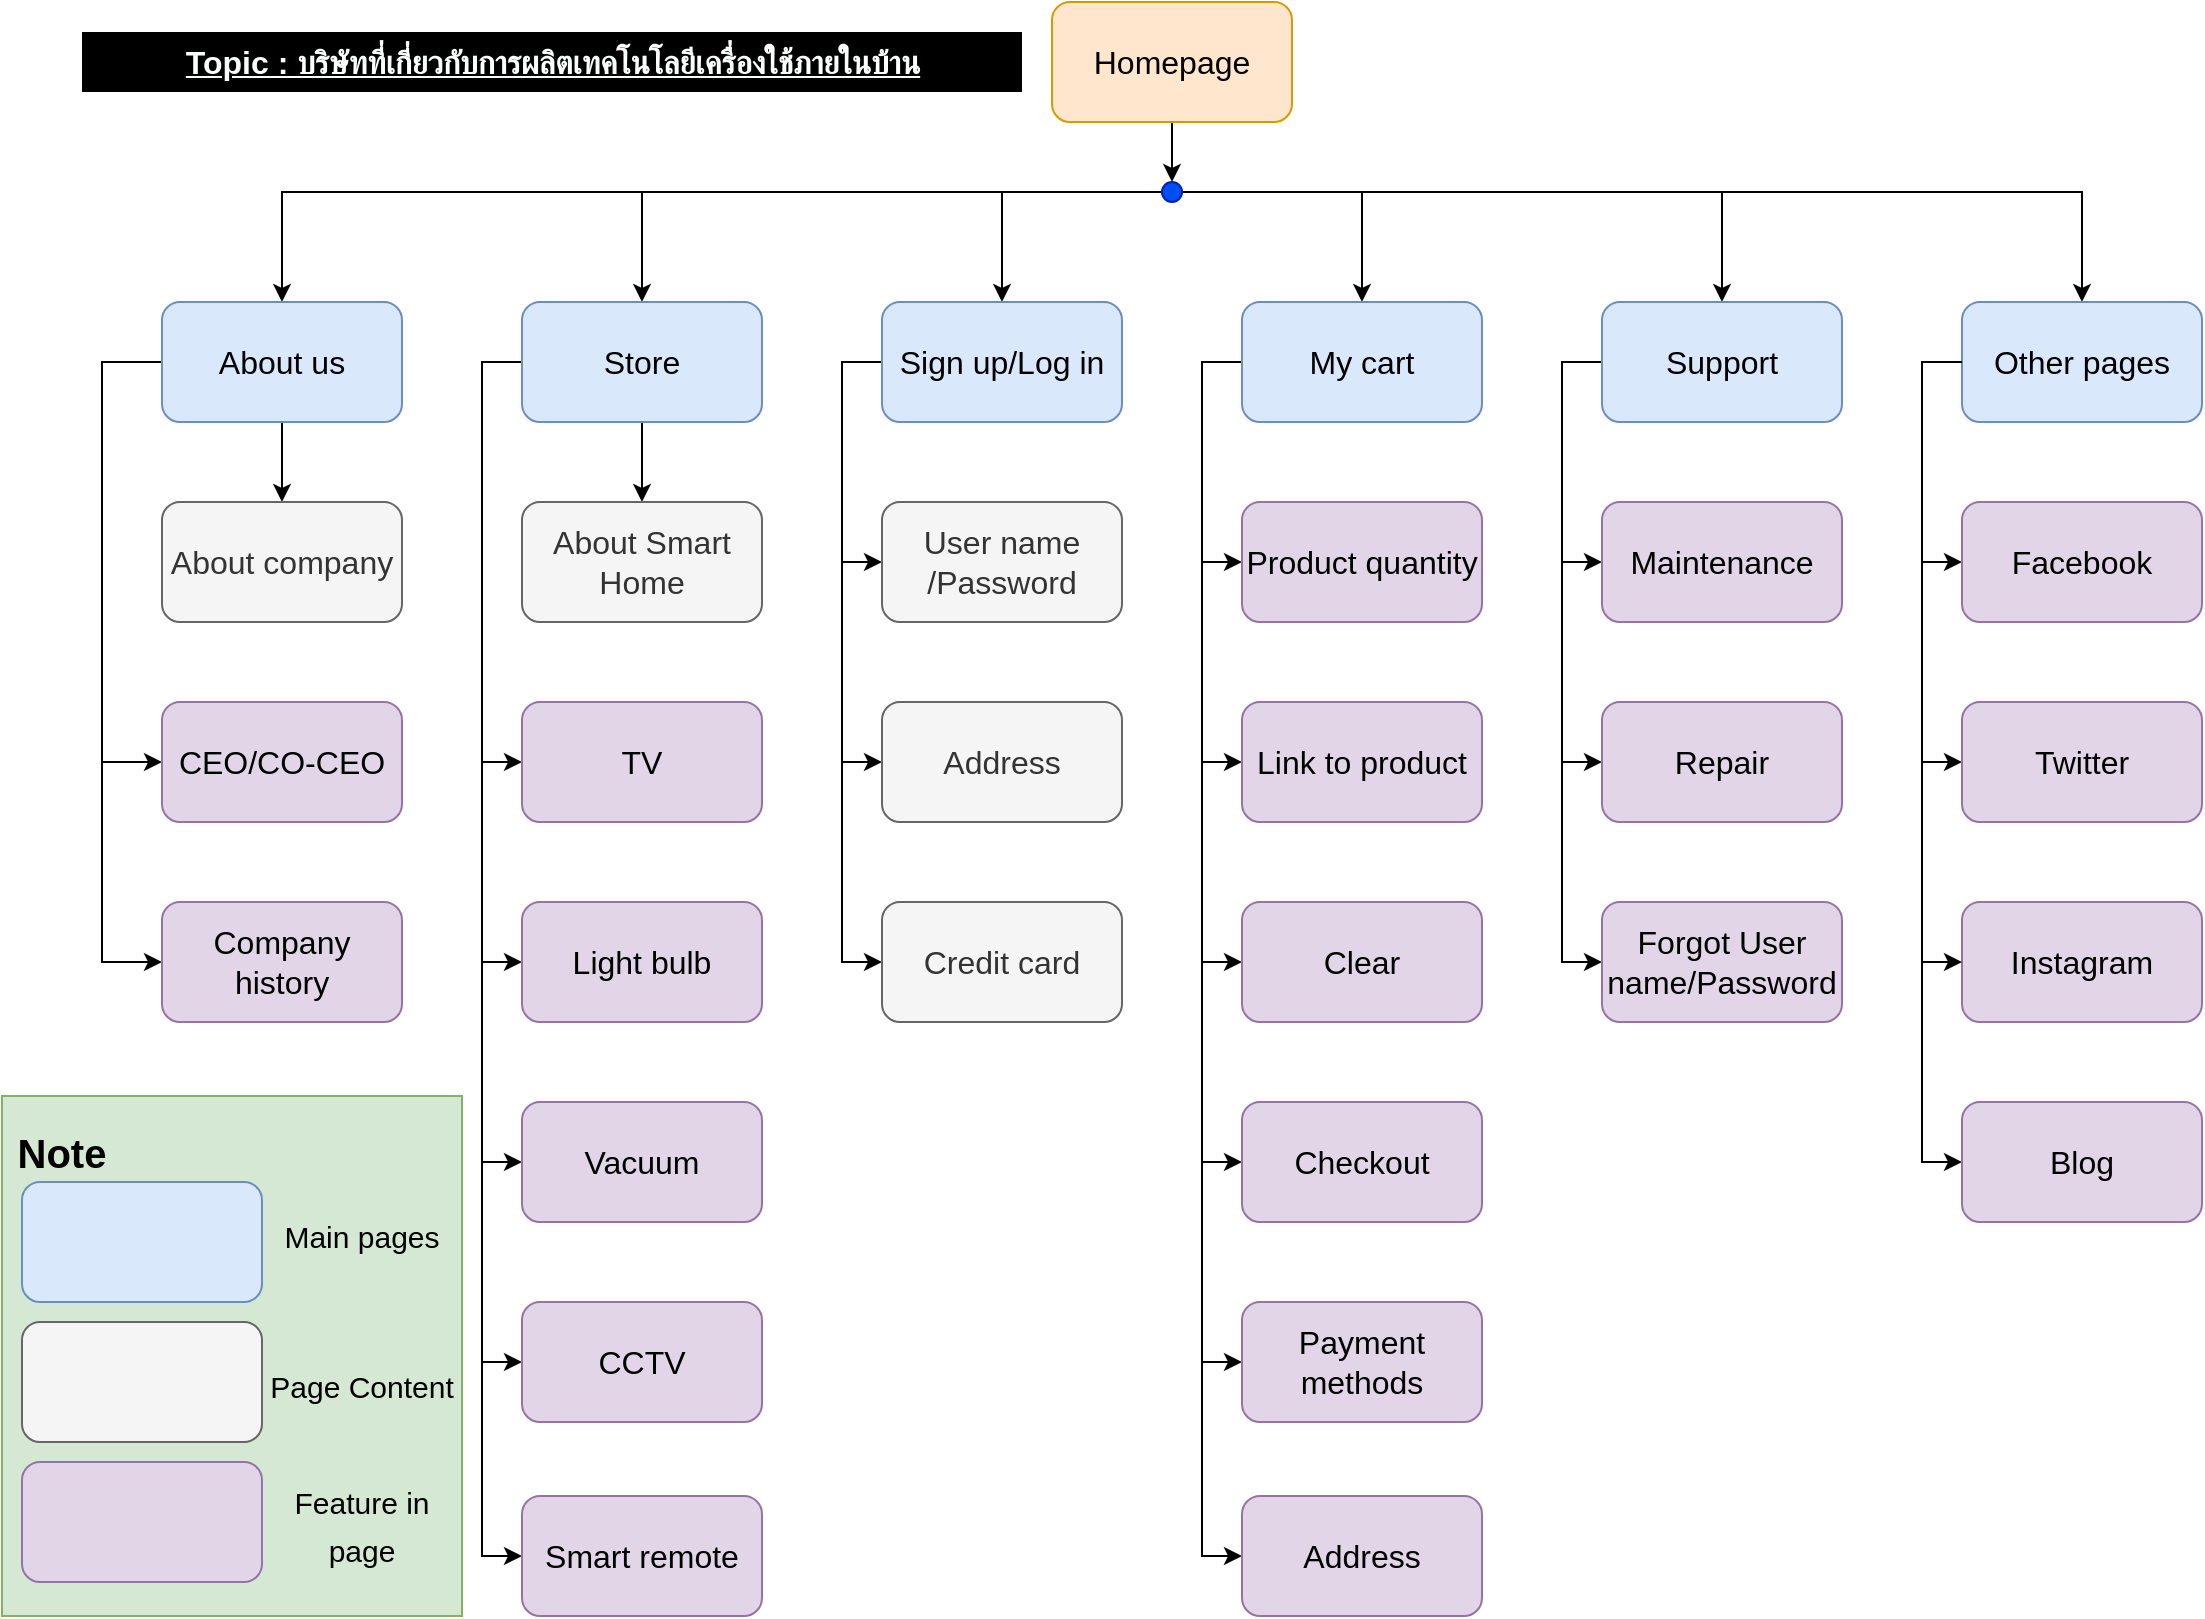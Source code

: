 <mxfile version="20.6.2" type="github">
  <diagram id="C5RBs43oDa-KdzZeNtuy" name="Page-1">
    <mxGraphModel dx="1451" dy="764" grid="1" gridSize="10" guides="1" tooltips="1" connect="1" arrows="1" fold="1" page="1" pageScale="1" pageWidth="1169" pageHeight="827" math="0" shadow="0">
      <root>
        <mxCell id="WIyWlLk6GJQsqaUBKTNV-0" />
        <mxCell id="WIyWlLk6GJQsqaUBKTNV-1" parent="WIyWlLk6GJQsqaUBKTNV-0" />
        <mxCell id="C67oyV5yBOLC5utlYlFn-12" value="" style="edgeStyle=orthogonalEdgeStyle;rounded=0;orthogonalLoop=1;jettySize=auto;html=1;fontSize=14;" edge="1" parent="WIyWlLk6GJQsqaUBKTNV-1" source="C67oyV5yBOLC5utlYlFn-13" target="C67oyV5yBOLC5utlYlFn-14">
          <mxGeometry relative="1" as="geometry" />
        </mxCell>
        <mxCell id="C67oyV5yBOLC5utlYlFn-13" value="&lt;font style=&quot;font-size: 16px;&quot;&gt;Homepage&lt;/font&gt;" style="rounded=1;whiteSpace=wrap;html=1;fillColor=#ffe6cc;strokeColor=#d79b00;" vertex="1" parent="WIyWlLk6GJQsqaUBKTNV-1">
          <mxGeometry x="525" y="20" width="120" height="60" as="geometry" />
        </mxCell>
        <mxCell id="C67oyV5yBOLC5utlYlFn-29" style="edgeStyle=orthogonalEdgeStyle;rounded=0;orthogonalLoop=1;jettySize=auto;html=1;fontSize=14;" edge="1" parent="WIyWlLk6GJQsqaUBKTNV-1" source="C67oyV5yBOLC5utlYlFn-14" target="C67oyV5yBOLC5utlYlFn-17">
          <mxGeometry relative="1" as="geometry" />
        </mxCell>
        <mxCell id="C67oyV5yBOLC5utlYlFn-30" style="edgeStyle=orthogonalEdgeStyle;rounded=0;orthogonalLoop=1;jettySize=auto;html=1;entryX=0.5;entryY=0;entryDx=0;entryDy=0;fontSize=14;" edge="1" parent="WIyWlLk6GJQsqaUBKTNV-1" source="C67oyV5yBOLC5utlYlFn-14" target="C67oyV5yBOLC5utlYlFn-16">
          <mxGeometry relative="1" as="geometry" />
        </mxCell>
        <mxCell id="C67oyV5yBOLC5utlYlFn-31" style="edgeStyle=orthogonalEdgeStyle;rounded=0;orthogonalLoop=1;jettySize=auto;html=1;entryX=0.5;entryY=0;entryDx=0;entryDy=0;fontSize=14;" edge="1" parent="WIyWlLk6GJQsqaUBKTNV-1" source="C67oyV5yBOLC5utlYlFn-14" target="C67oyV5yBOLC5utlYlFn-15">
          <mxGeometry relative="1" as="geometry" />
        </mxCell>
        <mxCell id="C67oyV5yBOLC5utlYlFn-32" style="edgeStyle=orthogonalEdgeStyle;rounded=0;orthogonalLoop=1;jettySize=auto;html=1;fontSize=14;" edge="1" parent="WIyWlLk6GJQsqaUBKTNV-1" source="C67oyV5yBOLC5utlYlFn-14" target="C67oyV5yBOLC5utlYlFn-18">
          <mxGeometry relative="1" as="geometry" />
        </mxCell>
        <mxCell id="C67oyV5yBOLC5utlYlFn-33" style="edgeStyle=orthogonalEdgeStyle;rounded=0;orthogonalLoop=1;jettySize=auto;html=1;entryX=0.5;entryY=0;entryDx=0;entryDy=0;fontSize=14;" edge="1" parent="WIyWlLk6GJQsqaUBKTNV-1" source="C67oyV5yBOLC5utlYlFn-14" target="C67oyV5yBOLC5utlYlFn-19">
          <mxGeometry relative="1" as="geometry" />
        </mxCell>
        <mxCell id="C67oyV5yBOLC5utlYlFn-34" style="edgeStyle=orthogonalEdgeStyle;rounded=0;orthogonalLoop=1;jettySize=auto;html=1;fontSize=14;" edge="1" parent="WIyWlLk6GJQsqaUBKTNV-1" source="C67oyV5yBOLC5utlYlFn-14" target="C67oyV5yBOLC5utlYlFn-20">
          <mxGeometry relative="1" as="geometry" />
        </mxCell>
        <mxCell id="C67oyV5yBOLC5utlYlFn-14" value="" style="ellipse;whiteSpace=wrap;html=1;aspect=fixed;fontSize=14;fillColor=#0050ef;fontColor=#ffffff;strokeColor=#001DBC;" vertex="1" parent="WIyWlLk6GJQsqaUBKTNV-1">
          <mxGeometry x="580" y="110" width="10" height="10" as="geometry" />
        </mxCell>
        <mxCell id="C67oyV5yBOLC5utlYlFn-36" value="" style="edgeStyle=orthogonalEdgeStyle;rounded=0;orthogonalLoop=1;jettySize=auto;html=1;fontSize=16;" edge="1" parent="WIyWlLk6GJQsqaUBKTNV-1" source="C67oyV5yBOLC5utlYlFn-15" target="C67oyV5yBOLC5utlYlFn-35">
          <mxGeometry relative="1" as="geometry" />
        </mxCell>
        <mxCell id="C67oyV5yBOLC5utlYlFn-48" style="edgeStyle=orthogonalEdgeStyle;rounded=0;orthogonalLoop=1;jettySize=auto;html=1;fontSize=16;fontColor=#FAFFFD;" edge="1" parent="WIyWlLk6GJQsqaUBKTNV-1" source="C67oyV5yBOLC5utlYlFn-15" target="C67oyV5yBOLC5utlYlFn-47">
          <mxGeometry relative="1" as="geometry">
            <Array as="points">
              <mxPoint x="50" y="200" />
              <mxPoint x="50" y="400" />
            </Array>
          </mxGeometry>
        </mxCell>
        <mxCell id="C67oyV5yBOLC5utlYlFn-50" style="edgeStyle=orthogonalEdgeStyle;rounded=0;orthogonalLoop=1;jettySize=auto;html=1;entryX=0;entryY=0.5;entryDx=0;entryDy=0;fontSize=16;fontColor=#000000;" edge="1" parent="WIyWlLk6GJQsqaUBKTNV-1" source="C67oyV5yBOLC5utlYlFn-15" target="C67oyV5yBOLC5utlYlFn-49">
          <mxGeometry relative="1" as="geometry">
            <Array as="points">
              <mxPoint x="50" y="200" />
              <mxPoint x="50" y="500" />
            </Array>
          </mxGeometry>
        </mxCell>
        <mxCell id="C67oyV5yBOLC5utlYlFn-15" value="&lt;font style=&quot;font-size: 16px;&quot;&gt;About us&lt;/font&gt;" style="rounded=1;whiteSpace=wrap;html=1;fontSize=14;fillColor=#dae8fc;strokeColor=#6c8ebf;" vertex="1" parent="WIyWlLk6GJQsqaUBKTNV-1">
          <mxGeometry x="80" y="170" width="120" height="60" as="geometry" />
        </mxCell>
        <mxCell id="C67oyV5yBOLC5utlYlFn-38" value="" style="edgeStyle=orthogonalEdgeStyle;rounded=0;orthogonalLoop=1;jettySize=auto;html=1;fontSize=16;" edge="1" parent="WIyWlLk6GJQsqaUBKTNV-1" source="C67oyV5yBOLC5utlYlFn-16" target="C67oyV5yBOLC5utlYlFn-37">
          <mxGeometry relative="1" as="geometry" />
        </mxCell>
        <mxCell id="C67oyV5yBOLC5utlYlFn-52" style="edgeStyle=orthogonalEdgeStyle;rounded=0;orthogonalLoop=1;jettySize=auto;html=1;entryX=0;entryY=0.5;entryDx=0;entryDy=0;fontSize=16;fontColor=#000000;" edge="1" parent="WIyWlLk6GJQsqaUBKTNV-1" source="C67oyV5yBOLC5utlYlFn-16" target="C67oyV5yBOLC5utlYlFn-51">
          <mxGeometry relative="1" as="geometry">
            <Array as="points">
              <mxPoint x="240" y="200" />
              <mxPoint x="240" y="400" />
            </Array>
          </mxGeometry>
        </mxCell>
        <mxCell id="C67oyV5yBOLC5utlYlFn-78" style="edgeStyle=orthogonalEdgeStyle;rounded=0;orthogonalLoop=1;jettySize=auto;html=1;entryX=0;entryY=0.5;entryDx=0;entryDy=0;fontSize=16;fontColor=#000000;" edge="1" parent="WIyWlLk6GJQsqaUBKTNV-1" source="C67oyV5yBOLC5utlYlFn-16" target="C67oyV5yBOLC5utlYlFn-54">
          <mxGeometry relative="1" as="geometry">
            <Array as="points">
              <mxPoint x="240" y="200" />
              <mxPoint x="240" y="500" />
            </Array>
          </mxGeometry>
        </mxCell>
        <mxCell id="C67oyV5yBOLC5utlYlFn-79" style="edgeStyle=orthogonalEdgeStyle;rounded=0;orthogonalLoop=1;jettySize=auto;html=1;entryX=0;entryY=0.5;entryDx=0;entryDy=0;fontSize=16;fontColor=#000000;" edge="1" parent="WIyWlLk6GJQsqaUBKTNV-1" source="C67oyV5yBOLC5utlYlFn-16" target="C67oyV5yBOLC5utlYlFn-56">
          <mxGeometry relative="1" as="geometry">
            <Array as="points">
              <mxPoint x="240" y="200" />
              <mxPoint x="240" y="600" />
            </Array>
          </mxGeometry>
        </mxCell>
        <mxCell id="C67oyV5yBOLC5utlYlFn-80" style="edgeStyle=orthogonalEdgeStyle;rounded=0;orthogonalLoop=1;jettySize=auto;html=1;entryX=0;entryY=0.5;entryDx=0;entryDy=0;fontSize=16;fontColor=#000000;" edge="1" parent="WIyWlLk6GJQsqaUBKTNV-1" source="C67oyV5yBOLC5utlYlFn-16" target="C67oyV5yBOLC5utlYlFn-55">
          <mxGeometry relative="1" as="geometry">
            <Array as="points">
              <mxPoint x="240" y="200" />
              <mxPoint x="240" y="700" />
            </Array>
          </mxGeometry>
        </mxCell>
        <mxCell id="C67oyV5yBOLC5utlYlFn-83" style="edgeStyle=orthogonalEdgeStyle;rounded=0;orthogonalLoop=1;jettySize=auto;html=1;entryX=0;entryY=0.5;entryDx=0;entryDy=0;fontSize=16;fontColor=#000000;" edge="1" parent="WIyWlLk6GJQsqaUBKTNV-1" source="C67oyV5yBOLC5utlYlFn-16" target="C67oyV5yBOLC5utlYlFn-59">
          <mxGeometry relative="1" as="geometry">
            <Array as="points">
              <mxPoint x="240" y="200" />
              <mxPoint x="240" y="797" />
            </Array>
          </mxGeometry>
        </mxCell>
        <mxCell id="C67oyV5yBOLC5utlYlFn-16" value="&lt;font style=&quot;font-size: 16px;&quot;&gt;Store&lt;/font&gt;" style="rounded=1;whiteSpace=wrap;html=1;fontSize=14;fillColor=#dae8fc;strokeColor=#6c8ebf;" vertex="1" parent="WIyWlLk6GJQsqaUBKTNV-1">
          <mxGeometry x="260" y="170" width="120" height="60" as="geometry" />
        </mxCell>
        <mxCell id="C67oyV5yBOLC5utlYlFn-41" style="edgeStyle=orthogonalEdgeStyle;rounded=0;orthogonalLoop=1;jettySize=auto;html=1;entryX=0;entryY=0.5;entryDx=0;entryDy=0;fontSize=16;" edge="1" parent="WIyWlLk6GJQsqaUBKTNV-1" source="C67oyV5yBOLC5utlYlFn-17" target="C67oyV5yBOLC5utlYlFn-39">
          <mxGeometry relative="1" as="geometry">
            <Array as="points">
              <mxPoint x="420" y="200" />
              <mxPoint x="420" y="300" />
            </Array>
          </mxGeometry>
        </mxCell>
        <mxCell id="C67oyV5yBOLC5utlYlFn-43" style="edgeStyle=orthogonalEdgeStyle;rounded=0;orthogonalLoop=1;jettySize=auto;html=1;entryX=0;entryY=0.5;entryDx=0;entryDy=0;fontSize=16;" edge="1" parent="WIyWlLk6GJQsqaUBKTNV-1" source="C67oyV5yBOLC5utlYlFn-17" target="C67oyV5yBOLC5utlYlFn-42">
          <mxGeometry relative="1" as="geometry">
            <Array as="points">
              <mxPoint x="420" y="200" />
              <mxPoint x="420" y="400" />
            </Array>
          </mxGeometry>
        </mxCell>
        <mxCell id="C67oyV5yBOLC5utlYlFn-45" style="edgeStyle=orthogonalEdgeStyle;rounded=0;orthogonalLoop=1;jettySize=auto;html=1;entryX=0;entryY=0.5;entryDx=0;entryDy=0;fontSize=16;" edge="1" parent="WIyWlLk6GJQsqaUBKTNV-1" source="C67oyV5yBOLC5utlYlFn-17" target="C67oyV5yBOLC5utlYlFn-44">
          <mxGeometry relative="1" as="geometry">
            <Array as="points">
              <mxPoint x="420" y="200" />
              <mxPoint x="420" y="500" />
            </Array>
          </mxGeometry>
        </mxCell>
        <mxCell id="C67oyV5yBOLC5utlYlFn-17" value="&lt;font style=&quot;font-size: 16px;&quot;&gt;Sign up/Log in&lt;/font&gt;" style="rounded=1;whiteSpace=wrap;html=1;fontSize=14;fillColor=#dae8fc;strokeColor=#6c8ebf;" vertex="1" parent="WIyWlLk6GJQsqaUBKTNV-1">
          <mxGeometry x="440" y="170" width="120" height="60" as="geometry" />
        </mxCell>
        <mxCell id="C67oyV5yBOLC5utlYlFn-67" style="edgeStyle=orthogonalEdgeStyle;rounded=0;orthogonalLoop=1;jettySize=auto;html=1;entryX=0;entryY=0.5;entryDx=0;entryDy=0;fontSize=16;fontColor=#000000;" edge="1" parent="WIyWlLk6GJQsqaUBKTNV-1" source="C67oyV5yBOLC5utlYlFn-18" target="C67oyV5yBOLC5utlYlFn-66">
          <mxGeometry relative="1" as="geometry">
            <Array as="points">
              <mxPoint x="600" y="200" />
              <mxPoint x="600" y="300" />
            </Array>
          </mxGeometry>
        </mxCell>
        <mxCell id="C67oyV5yBOLC5utlYlFn-73" style="edgeStyle=orthogonalEdgeStyle;rounded=0;orthogonalLoop=1;jettySize=auto;html=1;entryX=0;entryY=0.5;entryDx=0;entryDy=0;fontSize=16;fontColor=#000000;" edge="1" parent="WIyWlLk6GJQsqaUBKTNV-1" source="C67oyV5yBOLC5utlYlFn-18" target="C67oyV5yBOLC5utlYlFn-68">
          <mxGeometry relative="1" as="geometry">
            <Array as="points">
              <mxPoint x="600" y="200" />
              <mxPoint x="600" y="400" />
            </Array>
          </mxGeometry>
        </mxCell>
        <mxCell id="C67oyV5yBOLC5utlYlFn-74" style="edgeStyle=orthogonalEdgeStyle;rounded=0;orthogonalLoop=1;jettySize=auto;html=1;entryX=0;entryY=0.5;entryDx=0;entryDy=0;fontSize=16;fontColor=#000000;" edge="1" parent="WIyWlLk6GJQsqaUBKTNV-1" source="C67oyV5yBOLC5utlYlFn-18" target="C67oyV5yBOLC5utlYlFn-69">
          <mxGeometry relative="1" as="geometry">
            <Array as="points">
              <mxPoint x="600" y="200" />
              <mxPoint x="600" y="500" />
            </Array>
          </mxGeometry>
        </mxCell>
        <mxCell id="C67oyV5yBOLC5utlYlFn-75" style="edgeStyle=orthogonalEdgeStyle;rounded=0;orthogonalLoop=1;jettySize=auto;html=1;entryX=0;entryY=0.5;entryDx=0;entryDy=0;fontSize=16;fontColor=#000000;" edge="1" parent="WIyWlLk6GJQsqaUBKTNV-1" source="C67oyV5yBOLC5utlYlFn-18" target="C67oyV5yBOLC5utlYlFn-70">
          <mxGeometry relative="1" as="geometry">
            <Array as="points">
              <mxPoint x="600" y="200" />
              <mxPoint x="600" y="600" />
            </Array>
          </mxGeometry>
        </mxCell>
        <mxCell id="C67oyV5yBOLC5utlYlFn-76" style="edgeStyle=orthogonalEdgeStyle;rounded=0;orthogonalLoop=1;jettySize=auto;html=1;entryX=0;entryY=0.5;entryDx=0;entryDy=0;fontSize=16;fontColor=#000000;" edge="1" parent="WIyWlLk6GJQsqaUBKTNV-1" source="C67oyV5yBOLC5utlYlFn-18" target="C67oyV5yBOLC5utlYlFn-71">
          <mxGeometry relative="1" as="geometry">
            <Array as="points">
              <mxPoint x="600" y="200" />
              <mxPoint x="600" y="700" />
            </Array>
          </mxGeometry>
        </mxCell>
        <mxCell id="C67oyV5yBOLC5utlYlFn-77" style="edgeStyle=orthogonalEdgeStyle;rounded=0;orthogonalLoop=1;jettySize=auto;html=1;entryX=0;entryY=0.5;entryDx=0;entryDy=0;fontSize=16;fontColor=#000000;" edge="1" parent="WIyWlLk6GJQsqaUBKTNV-1" source="C67oyV5yBOLC5utlYlFn-18" target="C67oyV5yBOLC5utlYlFn-72">
          <mxGeometry relative="1" as="geometry">
            <Array as="points">
              <mxPoint x="600" y="200" />
              <mxPoint x="600" y="797" />
            </Array>
          </mxGeometry>
        </mxCell>
        <mxCell id="C67oyV5yBOLC5utlYlFn-18" value="&lt;font style=&quot;font-size: 16px;&quot;&gt;My cart&lt;/font&gt;" style="rounded=1;whiteSpace=wrap;html=1;fontSize=14;fillColor=#dae8fc;strokeColor=#6c8ebf;" vertex="1" parent="WIyWlLk6GJQsqaUBKTNV-1">
          <mxGeometry x="620" y="170" width="120" height="60" as="geometry" />
        </mxCell>
        <mxCell id="C67oyV5yBOLC5utlYlFn-87" style="edgeStyle=orthogonalEdgeStyle;rounded=0;orthogonalLoop=1;jettySize=auto;html=1;entryX=0;entryY=0.5;entryDx=0;entryDy=0;fontSize=16;fontColor=#000000;" edge="1" parent="WIyWlLk6GJQsqaUBKTNV-1" source="C67oyV5yBOLC5utlYlFn-19" target="C67oyV5yBOLC5utlYlFn-84">
          <mxGeometry relative="1" as="geometry">
            <Array as="points">
              <mxPoint x="780" y="200" />
              <mxPoint x="780" y="300" />
            </Array>
          </mxGeometry>
        </mxCell>
        <mxCell id="C67oyV5yBOLC5utlYlFn-88" style="edgeStyle=orthogonalEdgeStyle;rounded=0;orthogonalLoop=1;jettySize=auto;html=1;entryX=0;entryY=0.5;entryDx=0;entryDy=0;fontSize=16;fontColor=#000000;" edge="1" parent="WIyWlLk6GJQsqaUBKTNV-1" source="C67oyV5yBOLC5utlYlFn-19" target="C67oyV5yBOLC5utlYlFn-85">
          <mxGeometry relative="1" as="geometry">
            <Array as="points">
              <mxPoint x="780" y="200" />
              <mxPoint x="780" y="400" />
            </Array>
          </mxGeometry>
        </mxCell>
        <mxCell id="C67oyV5yBOLC5utlYlFn-89" style="edgeStyle=orthogonalEdgeStyle;rounded=0;orthogonalLoop=1;jettySize=auto;html=1;entryX=0;entryY=0.5;entryDx=0;entryDy=0;fontSize=16;fontColor=#000000;" edge="1" parent="WIyWlLk6GJQsqaUBKTNV-1" source="C67oyV5yBOLC5utlYlFn-19" target="C67oyV5yBOLC5utlYlFn-86">
          <mxGeometry relative="1" as="geometry">
            <Array as="points">
              <mxPoint x="780" y="200" />
              <mxPoint x="780" y="500" />
            </Array>
          </mxGeometry>
        </mxCell>
        <mxCell id="C67oyV5yBOLC5utlYlFn-19" value="&lt;font style=&quot;font-size: 16px;&quot;&gt;Support&lt;/font&gt;" style="rounded=1;whiteSpace=wrap;html=1;fontSize=14;fillColor=#dae8fc;strokeColor=#6c8ebf;" vertex="1" parent="WIyWlLk6GJQsqaUBKTNV-1">
          <mxGeometry x="800" y="170" width="120" height="60" as="geometry" />
        </mxCell>
        <mxCell id="C67oyV5yBOLC5utlYlFn-99" style="edgeStyle=orthogonalEdgeStyle;rounded=0;orthogonalLoop=1;jettySize=auto;html=1;entryX=0;entryY=0.5;entryDx=0;entryDy=0;fontSize=16;fontColor=#000000;" edge="1" parent="WIyWlLk6GJQsqaUBKTNV-1" source="C67oyV5yBOLC5utlYlFn-20" target="C67oyV5yBOLC5utlYlFn-91">
          <mxGeometry relative="1" as="geometry">
            <Array as="points">
              <mxPoint x="960" y="200" />
              <mxPoint x="960" y="400" />
            </Array>
          </mxGeometry>
        </mxCell>
        <mxCell id="C67oyV5yBOLC5utlYlFn-100" style="edgeStyle=orthogonalEdgeStyle;rounded=0;orthogonalLoop=1;jettySize=auto;html=1;entryX=0;entryY=0.5;entryDx=0;entryDy=0;fontSize=16;fontColor=#000000;" edge="1" parent="WIyWlLk6GJQsqaUBKTNV-1" source="C67oyV5yBOLC5utlYlFn-20" target="C67oyV5yBOLC5utlYlFn-90">
          <mxGeometry relative="1" as="geometry">
            <Array as="points">
              <mxPoint x="960" y="200" />
              <mxPoint x="960" y="300" />
            </Array>
          </mxGeometry>
        </mxCell>
        <mxCell id="C67oyV5yBOLC5utlYlFn-101" style="edgeStyle=orthogonalEdgeStyle;rounded=0;orthogonalLoop=1;jettySize=auto;html=1;entryX=0;entryY=0.5;entryDx=0;entryDy=0;fontSize=16;fontColor=#000000;" edge="1" parent="WIyWlLk6GJQsqaUBKTNV-1" source="C67oyV5yBOLC5utlYlFn-20" target="C67oyV5yBOLC5utlYlFn-93">
          <mxGeometry relative="1" as="geometry">
            <Array as="points">
              <mxPoint x="960" y="200" />
              <mxPoint x="960" y="600" />
            </Array>
          </mxGeometry>
        </mxCell>
        <mxCell id="C67oyV5yBOLC5utlYlFn-20" value="&lt;font style=&quot;font-size: 16px;&quot;&gt;Other pages&lt;/font&gt;" style="rounded=1;whiteSpace=wrap;html=1;fontSize=14;fillColor=#dae8fc;strokeColor=#6c8ebf;" vertex="1" parent="WIyWlLk6GJQsqaUBKTNV-1">
          <mxGeometry x="980" y="170" width="120" height="60" as="geometry" />
        </mxCell>
        <mxCell id="C67oyV5yBOLC5utlYlFn-35" value="&lt;div style=&quot;text-align: left;&quot;&gt;&lt;font size=&quot;3&quot;&gt;About company&lt;/font&gt;&lt;/div&gt;" style="whiteSpace=wrap;html=1;fontSize=14;fillColor=#f5f5f5;strokeColor=#666666;rounded=1;fontColor=#333333;" vertex="1" parent="WIyWlLk6GJQsqaUBKTNV-1">
          <mxGeometry x="80" y="270" width="120" height="60" as="geometry" />
        </mxCell>
        <mxCell id="C67oyV5yBOLC5utlYlFn-37" value="&lt;font size=&quot;3&quot;&gt;About Smart Home&lt;/font&gt;" style="whiteSpace=wrap;html=1;fontSize=14;fillColor=#f5f5f5;strokeColor=#666666;rounded=1;fontColor=#333333;" vertex="1" parent="WIyWlLk6GJQsqaUBKTNV-1">
          <mxGeometry x="260" y="270" width="120" height="60" as="geometry" />
        </mxCell>
        <mxCell id="C67oyV5yBOLC5utlYlFn-39" value="&lt;font size=&quot;3&quot;&gt;User name&lt;br&gt;/Password&lt;br&gt;&lt;/font&gt;" style="whiteSpace=wrap;html=1;fontSize=14;fillColor=#f5f5f5;strokeColor=#666666;rounded=1;fontColor=#333333;" vertex="1" parent="WIyWlLk6GJQsqaUBKTNV-1">
          <mxGeometry x="440" y="270" width="120" height="60" as="geometry" />
        </mxCell>
        <mxCell id="C67oyV5yBOLC5utlYlFn-42" value="&lt;font size=&quot;3&quot;&gt;Address&lt;br&gt;&lt;/font&gt;" style="whiteSpace=wrap;html=1;fontSize=14;fillColor=#f5f5f5;strokeColor=#666666;rounded=1;fontColor=#333333;" vertex="1" parent="WIyWlLk6GJQsqaUBKTNV-1">
          <mxGeometry x="440" y="370" width="120" height="60" as="geometry" />
        </mxCell>
        <mxCell id="C67oyV5yBOLC5utlYlFn-44" value="&lt;font size=&quot;3&quot;&gt;Credit card&lt;br&gt;&lt;/font&gt;" style="whiteSpace=wrap;html=1;fontSize=14;fillColor=#f5f5f5;strokeColor=#666666;rounded=1;fontColor=#333333;" vertex="1" parent="WIyWlLk6GJQsqaUBKTNV-1">
          <mxGeometry x="440" y="470" width="120" height="60" as="geometry" />
        </mxCell>
        <mxCell id="C67oyV5yBOLC5utlYlFn-46" value="&lt;b&gt;&lt;u&gt;Topic : บริษัทที่เกี่ยวกับการผลิตเทคโนโลยีเครื่องใช้ภายในบ้าน&lt;/u&gt;&lt;/b&gt;" style="text;html=1;align=center;verticalAlign=middle;resizable=0;points=[];autosize=1;strokeColor=none;fillColor=#000000;fontSize=16;fontColor=#FAFFFD;" vertex="1" parent="WIyWlLk6GJQsqaUBKTNV-1">
          <mxGeometry x="40" y="35" width="470" height="30" as="geometry" />
        </mxCell>
        <mxCell id="C67oyV5yBOLC5utlYlFn-47" value="&lt;font color=&quot;#000000&quot;&gt;&lt;span style=&quot;font-size: 16px;&quot;&gt;CEO/CO-CEO&lt;/span&gt;&lt;/font&gt;" style="rounded=1;whiteSpace=wrap;html=1;fontSize=14;fillColor=#e1d5e7;strokeColor=#9673a6;" vertex="1" parent="WIyWlLk6GJQsqaUBKTNV-1">
          <mxGeometry x="80" y="370" width="120" height="60" as="geometry" />
        </mxCell>
        <mxCell id="C67oyV5yBOLC5utlYlFn-49" value="&lt;font style=&quot;font-size: 16px;&quot;&gt;Company history&lt;/font&gt;" style="rounded=1;whiteSpace=wrap;html=1;fontSize=14;fillColor=#e1d5e7;strokeColor=#9673a6;" vertex="1" parent="WIyWlLk6GJQsqaUBKTNV-1">
          <mxGeometry x="80" y="470" width="120" height="60" as="geometry" />
        </mxCell>
        <mxCell id="C67oyV5yBOLC5utlYlFn-51" value="&lt;font style=&quot;font-size: 16px;&quot;&gt;TV&lt;/font&gt;" style="rounded=1;whiteSpace=wrap;html=1;fontSize=14;fillColor=#e1d5e7;strokeColor=#9673a6;" vertex="1" parent="WIyWlLk6GJQsqaUBKTNV-1">
          <mxGeometry x="260" y="370" width="120" height="60" as="geometry" />
        </mxCell>
        <mxCell id="C67oyV5yBOLC5utlYlFn-54" value="&lt;font style=&quot;font-size: 16px;&quot;&gt;Light bulb&lt;/font&gt;" style="rounded=1;whiteSpace=wrap;html=1;fontSize=14;fillColor=#e1d5e7;strokeColor=#9673a6;" vertex="1" parent="WIyWlLk6GJQsqaUBKTNV-1">
          <mxGeometry x="260" y="470" width="120" height="60" as="geometry" />
        </mxCell>
        <mxCell id="C67oyV5yBOLC5utlYlFn-55" value="&lt;font style=&quot;font-size: 16px;&quot;&gt;CCTV&lt;/font&gt;" style="rounded=1;whiteSpace=wrap;html=1;fontSize=14;fillColor=#e1d5e7;strokeColor=#9673a6;" vertex="1" parent="WIyWlLk6GJQsqaUBKTNV-1">
          <mxGeometry x="260" y="670" width="120" height="60" as="geometry" />
        </mxCell>
        <mxCell id="C67oyV5yBOLC5utlYlFn-56" value="&lt;font style=&quot;font-size: 16px;&quot;&gt;Vacuum&lt;/font&gt;" style="rounded=1;whiteSpace=wrap;html=1;fontSize=14;fillColor=#e1d5e7;strokeColor=#9673a6;" vertex="1" parent="WIyWlLk6GJQsqaUBKTNV-1">
          <mxGeometry x="260" y="570" width="120" height="60" as="geometry" />
        </mxCell>
        <mxCell id="C67oyV5yBOLC5utlYlFn-59" value="&lt;font style=&quot;font-size: 16px;&quot;&gt;Smart remote&lt;/font&gt;" style="rounded=1;whiteSpace=wrap;html=1;fontSize=14;fillColor=#e1d5e7;strokeColor=#9673a6;" vertex="1" parent="WIyWlLk6GJQsqaUBKTNV-1">
          <mxGeometry x="260" y="767" width="120" height="60" as="geometry" />
        </mxCell>
        <mxCell id="C67oyV5yBOLC5utlYlFn-66" value="&lt;font style=&quot;font-size: 16px;&quot;&gt;Product quantity&lt;/font&gt;" style="rounded=1;whiteSpace=wrap;html=1;fontSize=14;fillColor=#e1d5e7;strokeColor=#9673a6;" vertex="1" parent="WIyWlLk6GJQsqaUBKTNV-1">
          <mxGeometry x="620" y="270" width="120" height="60" as="geometry" />
        </mxCell>
        <mxCell id="C67oyV5yBOLC5utlYlFn-68" value="&lt;font style=&quot;font-size: 16px;&quot;&gt;Link to product&lt;/font&gt;" style="rounded=1;whiteSpace=wrap;html=1;fontSize=14;fillColor=#e1d5e7;strokeColor=#9673a6;" vertex="1" parent="WIyWlLk6GJQsqaUBKTNV-1">
          <mxGeometry x="620" y="370" width="120" height="60" as="geometry" />
        </mxCell>
        <mxCell id="C67oyV5yBOLC5utlYlFn-69" value="&lt;font style=&quot;font-size: 16px;&quot;&gt;Clear&lt;/font&gt;" style="rounded=1;whiteSpace=wrap;html=1;fontSize=14;fillColor=#e1d5e7;strokeColor=#9673a6;" vertex="1" parent="WIyWlLk6GJQsqaUBKTNV-1">
          <mxGeometry x="620" y="470" width="120" height="60" as="geometry" />
        </mxCell>
        <mxCell id="C67oyV5yBOLC5utlYlFn-70" value="&lt;font style=&quot;font-size: 16px;&quot;&gt;Checkout&lt;/font&gt;" style="rounded=1;whiteSpace=wrap;html=1;fontSize=14;fillColor=#e1d5e7;strokeColor=#9673a6;" vertex="1" parent="WIyWlLk6GJQsqaUBKTNV-1">
          <mxGeometry x="620" y="570" width="120" height="60" as="geometry" />
        </mxCell>
        <mxCell id="C67oyV5yBOLC5utlYlFn-71" value="&lt;span style=&quot;font-size: 16px;&quot;&gt;Payment methods&lt;/span&gt;" style="rounded=1;whiteSpace=wrap;html=1;fontSize=14;fillColor=#e1d5e7;strokeColor=#9673a6;" vertex="1" parent="WIyWlLk6GJQsqaUBKTNV-1">
          <mxGeometry x="620" y="670" width="120" height="60" as="geometry" />
        </mxCell>
        <mxCell id="C67oyV5yBOLC5utlYlFn-72" value="&lt;font style=&quot;font-size: 16px;&quot;&gt;Address&lt;/font&gt;" style="rounded=1;whiteSpace=wrap;html=1;fontSize=14;fillColor=#e1d5e7;strokeColor=#9673a6;" vertex="1" parent="WIyWlLk6GJQsqaUBKTNV-1">
          <mxGeometry x="620" y="767" width="120" height="60" as="geometry" />
        </mxCell>
        <mxCell id="C67oyV5yBOLC5utlYlFn-84" value="&lt;font style=&quot;font-size: 16px;&quot;&gt;Maintenance&lt;/font&gt;" style="rounded=1;whiteSpace=wrap;html=1;fontSize=14;fillColor=#e1d5e7;strokeColor=#9673a6;" vertex="1" parent="WIyWlLk6GJQsqaUBKTNV-1">
          <mxGeometry x="800" y="270" width="120" height="60" as="geometry" />
        </mxCell>
        <mxCell id="C67oyV5yBOLC5utlYlFn-85" value="&lt;font style=&quot;font-size: 16px;&quot;&gt;Repair&lt;/font&gt;" style="rounded=1;whiteSpace=wrap;html=1;fontSize=14;fillColor=#e1d5e7;strokeColor=#9673a6;" vertex="1" parent="WIyWlLk6GJQsqaUBKTNV-1">
          <mxGeometry x="800" y="370" width="120" height="60" as="geometry" />
        </mxCell>
        <mxCell id="C67oyV5yBOLC5utlYlFn-86" value="&lt;font style=&quot;font-size: 16px;&quot;&gt;Forgot User name/Password&lt;/font&gt;" style="rounded=1;whiteSpace=wrap;html=1;fontSize=14;fillColor=#e1d5e7;strokeColor=#9673a6;" vertex="1" parent="WIyWlLk6GJQsqaUBKTNV-1">
          <mxGeometry x="800" y="470" width="120" height="60" as="geometry" />
        </mxCell>
        <mxCell id="C67oyV5yBOLC5utlYlFn-90" value="&lt;font style=&quot;font-size: 16px;&quot;&gt;Facebook&lt;/font&gt;" style="rounded=1;whiteSpace=wrap;html=1;fontSize=14;fillColor=#e1d5e7;strokeColor=#9673a6;" vertex="1" parent="WIyWlLk6GJQsqaUBKTNV-1">
          <mxGeometry x="980" y="270" width="120" height="60" as="geometry" />
        </mxCell>
        <mxCell id="C67oyV5yBOLC5utlYlFn-91" value="&lt;font style=&quot;font-size: 16px;&quot;&gt;Twitter&lt;/font&gt;" style="rounded=1;whiteSpace=wrap;html=1;fontSize=14;fillColor=#e1d5e7;strokeColor=#9673a6;" vertex="1" parent="WIyWlLk6GJQsqaUBKTNV-1">
          <mxGeometry x="980" y="370" width="120" height="60" as="geometry" />
        </mxCell>
        <mxCell id="C67oyV5yBOLC5utlYlFn-92" value="&lt;font style=&quot;font-size: 16px;&quot;&gt;Instagram&lt;/font&gt;" style="rounded=1;whiteSpace=wrap;html=1;fontSize=14;fillColor=#e1d5e7;strokeColor=#9673a6;" vertex="1" parent="WIyWlLk6GJQsqaUBKTNV-1">
          <mxGeometry x="980" y="470" width="120" height="60" as="geometry" />
        </mxCell>
        <mxCell id="C67oyV5yBOLC5utlYlFn-93" value="&lt;font style=&quot;font-size: 16px;&quot;&gt;Blog&lt;/font&gt;" style="rounded=1;whiteSpace=wrap;html=1;fontSize=14;fillColor=#e1d5e7;strokeColor=#9673a6;" vertex="1" parent="WIyWlLk6GJQsqaUBKTNV-1">
          <mxGeometry x="980" y="570" width="120" height="60" as="geometry" />
        </mxCell>
        <mxCell id="C67oyV5yBOLC5utlYlFn-95" style="edgeStyle=orthogonalEdgeStyle;rounded=0;orthogonalLoop=1;jettySize=auto;html=1;entryX=0;entryY=0.5;entryDx=0;entryDy=0;fontSize=16;fontColor=#000000;" edge="1" parent="WIyWlLk6GJQsqaUBKTNV-1">
          <mxGeometry relative="1" as="geometry">
            <mxPoint x="980" y="200" as="sourcePoint" />
            <mxPoint x="980" y="500" as="targetPoint" />
            <Array as="points">
              <mxPoint x="960" y="200" />
              <mxPoint x="960" y="500" />
            </Array>
          </mxGeometry>
        </mxCell>
        <mxCell id="C67oyV5yBOLC5utlYlFn-102" value="" style="rounded=0;whiteSpace=wrap;html=1;fontSize=16;fillColor=#d5e8d4;strokeColor=#82b366;" vertex="1" parent="WIyWlLk6GJQsqaUBKTNV-1">
          <mxGeometry y="567" width="230" height="260" as="geometry" />
        </mxCell>
        <mxCell id="C67oyV5yBOLC5utlYlFn-103" value="Note" style="text;html=1;strokeColor=none;fillColor=none;align=center;verticalAlign=middle;whiteSpace=wrap;rounded=0;fontSize=20;fontColor=#000000;fontStyle=1" vertex="1" parent="WIyWlLk6GJQsqaUBKTNV-1">
          <mxGeometry y="580" width="60" height="30" as="geometry" />
        </mxCell>
        <mxCell id="C67oyV5yBOLC5utlYlFn-105" value="" style="whiteSpace=wrap;html=1;fontSize=14;fillColor=#f5f5f5;strokeColor=#666666;rounded=1;fontColor=#333333;" vertex="1" parent="WIyWlLk6GJQsqaUBKTNV-1">
          <mxGeometry x="10" y="680" width="120" height="60" as="geometry" />
        </mxCell>
        <mxCell id="C67oyV5yBOLC5utlYlFn-106" value="" style="rounded=1;whiteSpace=wrap;html=1;fontSize=14;fillColor=#dae8fc;strokeColor=#6c8ebf;" vertex="1" parent="WIyWlLk6GJQsqaUBKTNV-1">
          <mxGeometry x="10" y="610" width="120" height="60" as="geometry" />
        </mxCell>
        <mxCell id="C67oyV5yBOLC5utlYlFn-107" value="" style="rounded=1;whiteSpace=wrap;html=1;fontSize=14;fillColor=#e1d5e7;strokeColor=#9673a6;" vertex="1" parent="WIyWlLk6GJQsqaUBKTNV-1">
          <mxGeometry x="10" y="750" width="120" height="60" as="geometry" />
        </mxCell>
        <mxCell id="C67oyV5yBOLC5utlYlFn-109" value="&lt;font style=&quot;font-size: 15px;&quot;&gt;Main pages&lt;/font&gt;" style="text;html=1;strokeColor=none;fillColor=none;align=center;verticalAlign=middle;whiteSpace=wrap;rounded=0;fontSize=20;fontColor=#000000;" vertex="1" parent="WIyWlLk6GJQsqaUBKTNV-1">
          <mxGeometry x="130" y="620" width="100" height="30" as="geometry" />
        </mxCell>
        <mxCell id="C67oyV5yBOLC5utlYlFn-110" value="&lt;font style=&quot;font-size: 15px;&quot;&gt;Page Content&lt;/font&gt;" style="text;html=1;strokeColor=none;fillColor=none;align=center;verticalAlign=middle;whiteSpace=wrap;rounded=0;fontSize=20;fontColor=#000000;" vertex="1" parent="WIyWlLk6GJQsqaUBKTNV-1">
          <mxGeometry x="130" y="695" width="100" height="30" as="geometry" />
        </mxCell>
        <mxCell id="C67oyV5yBOLC5utlYlFn-111" value="&lt;span style=&quot;font-size: 15px;&quot;&gt;Feature in page&lt;/span&gt;" style="text;html=1;strokeColor=none;fillColor=none;align=center;verticalAlign=middle;whiteSpace=wrap;rounded=0;fontSize=20;fontColor=#000000;" vertex="1" parent="WIyWlLk6GJQsqaUBKTNV-1">
          <mxGeometry x="130" y="765" width="100" height="30" as="geometry" />
        </mxCell>
      </root>
    </mxGraphModel>
  </diagram>
</mxfile>
